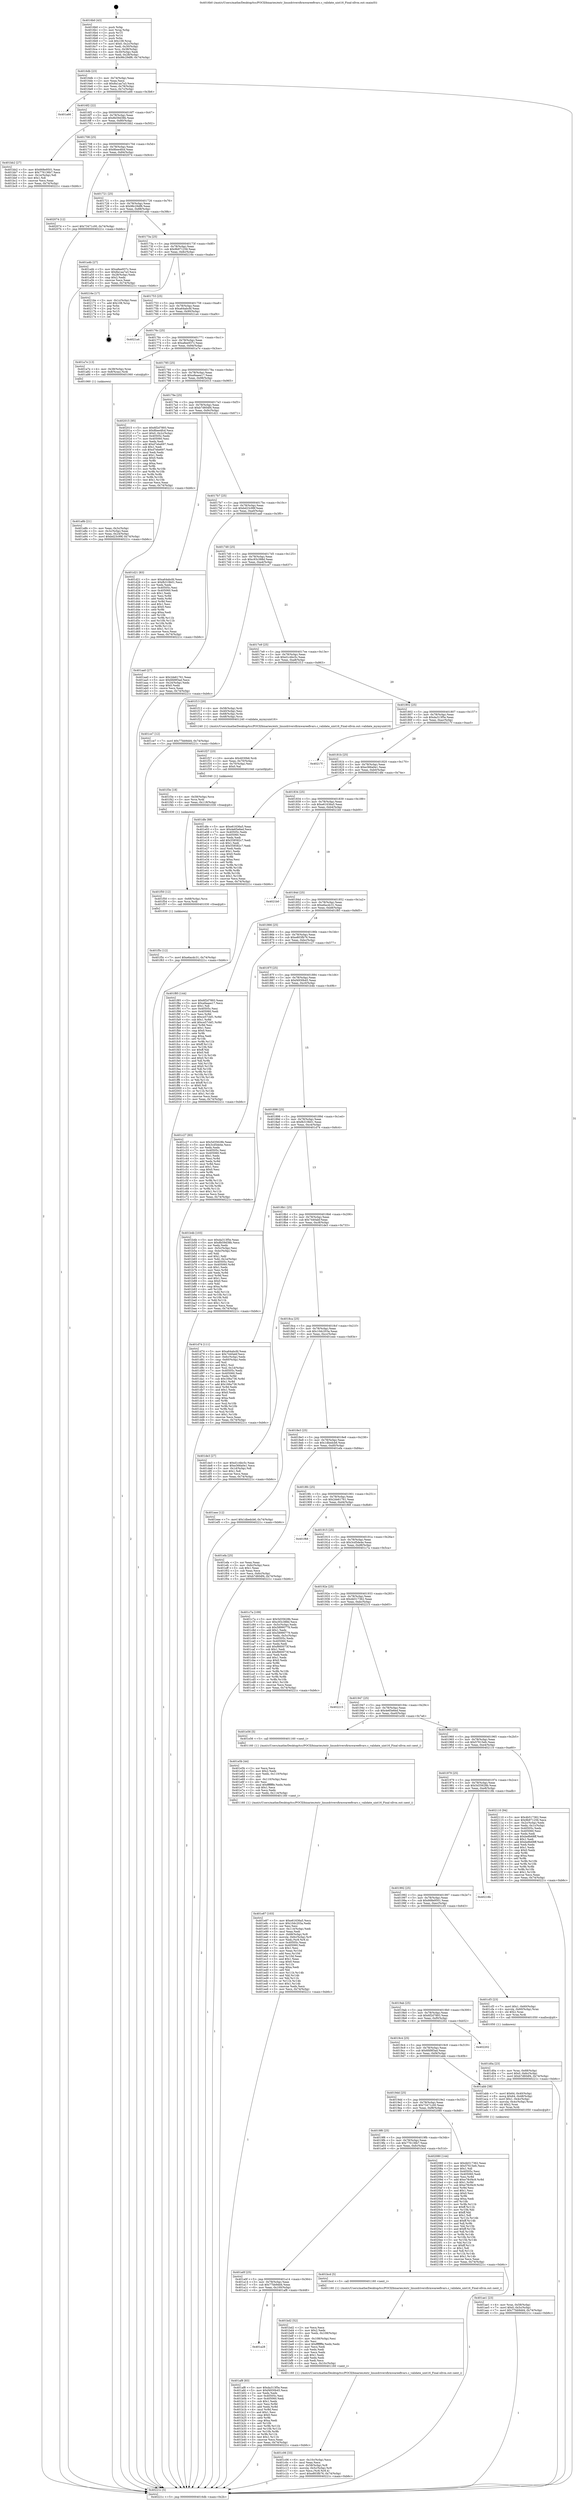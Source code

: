 digraph "0x4016b0" {
  label = "0x4016b0 (/mnt/c/Users/mathe/Desktop/tcc/POCII/binaries/extr_linuxdriversfirmwareefivars.c_validate_uint16_Final-ollvm.out::main(0))"
  labelloc = "t"
  node[shape=record]

  Entry [label="",width=0.3,height=0.3,shape=circle,fillcolor=black,style=filled]
  "0x4016db" [label="{
     0x4016db [23]\l
     | [instrs]\l
     &nbsp;&nbsp;0x4016db \<+3\>: mov -0x74(%rbp),%eax\l
     &nbsp;&nbsp;0x4016de \<+2\>: mov %eax,%ecx\l
     &nbsp;&nbsp;0x4016e0 \<+6\>: sub $0x8a1aa7a3,%ecx\l
     &nbsp;&nbsp;0x4016e6 \<+3\>: mov %eax,-0x78(%rbp)\l
     &nbsp;&nbsp;0x4016e9 \<+3\>: mov %ecx,-0x7c(%rbp)\l
     &nbsp;&nbsp;0x4016ec \<+6\>: je 0000000000401a66 \<main+0x3b6\>\l
  }"]
  "0x401a66" [label="{
     0x401a66\l
  }", style=dashed]
  "0x4016f2" [label="{
     0x4016f2 [22]\l
     | [instrs]\l
     &nbsp;&nbsp;0x4016f2 \<+5\>: jmp 00000000004016f7 \<main+0x47\>\l
     &nbsp;&nbsp;0x4016f7 \<+3\>: mov -0x78(%rbp),%eax\l
     &nbsp;&nbsp;0x4016fa \<+5\>: sub $0x8b59d38b,%eax\l
     &nbsp;&nbsp;0x4016ff \<+3\>: mov %eax,-0x80(%rbp)\l
     &nbsp;&nbsp;0x401702 \<+6\>: je 0000000000401bb2 \<main+0x502\>\l
  }"]
  Exit [label="",width=0.3,height=0.3,shape=circle,fillcolor=black,style=filled,peripheries=2]
  "0x401bb2" [label="{
     0x401bb2 [27]\l
     | [instrs]\l
     &nbsp;&nbsp;0x401bb2 \<+5\>: mov $0x668e9501,%eax\l
     &nbsp;&nbsp;0x401bb7 \<+5\>: mov $0x776136b7,%ecx\l
     &nbsp;&nbsp;0x401bbc \<+3\>: mov -0x1e(%rbp),%dl\l
     &nbsp;&nbsp;0x401bbf \<+3\>: test $0x1,%dl\l
     &nbsp;&nbsp;0x401bc2 \<+3\>: cmovne %ecx,%eax\l
     &nbsp;&nbsp;0x401bc5 \<+3\>: mov %eax,-0x74(%rbp)\l
     &nbsp;&nbsp;0x401bc8 \<+5\>: jmp 000000000040221c \<main+0xb6c\>\l
  }"]
  "0x401708" [label="{
     0x401708 [25]\l
     | [instrs]\l
     &nbsp;&nbsp;0x401708 \<+5\>: jmp 000000000040170d \<main+0x5d\>\l
     &nbsp;&nbsp;0x40170d \<+3\>: mov -0x78(%rbp),%eax\l
     &nbsp;&nbsp;0x401710 \<+5\>: sub $0x8bee4fcd,%eax\l
     &nbsp;&nbsp;0x401715 \<+6\>: mov %eax,-0x84(%rbp)\l
     &nbsp;&nbsp;0x40171b \<+6\>: je 0000000000402074 \<main+0x9c4\>\l
  }"]
  "0x401f5c" [label="{
     0x401f5c [12]\l
     | [instrs]\l
     &nbsp;&nbsp;0x401f5c \<+7\>: movl $0xe6acdc31,-0x74(%rbp)\l
     &nbsp;&nbsp;0x401f63 \<+5\>: jmp 000000000040221c \<main+0xb6c\>\l
  }"]
  "0x402074" [label="{
     0x402074 [12]\l
     | [instrs]\l
     &nbsp;&nbsp;0x402074 \<+7\>: movl $0x73471c00,-0x74(%rbp)\l
     &nbsp;&nbsp;0x40207b \<+5\>: jmp 000000000040221c \<main+0xb6c\>\l
  }"]
  "0x401721" [label="{
     0x401721 [25]\l
     | [instrs]\l
     &nbsp;&nbsp;0x401721 \<+5\>: jmp 0000000000401726 \<main+0x76\>\l
     &nbsp;&nbsp;0x401726 \<+3\>: mov -0x78(%rbp),%eax\l
     &nbsp;&nbsp;0x401729 \<+5\>: sub $0x98c29df6,%eax\l
     &nbsp;&nbsp;0x40172e \<+6\>: mov %eax,-0x88(%rbp)\l
     &nbsp;&nbsp;0x401734 \<+6\>: je 0000000000401a4b \<main+0x39b\>\l
  }"]
  "0x401f50" [label="{
     0x401f50 [12]\l
     | [instrs]\l
     &nbsp;&nbsp;0x401f50 \<+4\>: mov -0x68(%rbp),%rcx\l
     &nbsp;&nbsp;0x401f54 \<+3\>: mov %rcx,%rdi\l
     &nbsp;&nbsp;0x401f57 \<+5\>: call 0000000000401030 \<free@plt\>\l
     | [calls]\l
     &nbsp;&nbsp;0x401030 \{1\} (unknown)\l
  }"]
  "0x401a4b" [label="{
     0x401a4b [27]\l
     | [instrs]\l
     &nbsp;&nbsp;0x401a4b \<+5\>: mov $0xa8ee937c,%eax\l
     &nbsp;&nbsp;0x401a50 \<+5\>: mov $0x8a1aa7a3,%ecx\l
     &nbsp;&nbsp;0x401a55 \<+3\>: mov -0x28(%rbp),%edx\l
     &nbsp;&nbsp;0x401a58 \<+3\>: cmp $0x2,%edx\l
     &nbsp;&nbsp;0x401a5b \<+3\>: cmovne %ecx,%eax\l
     &nbsp;&nbsp;0x401a5e \<+3\>: mov %eax,-0x74(%rbp)\l
     &nbsp;&nbsp;0x401a61 \<+5\>: jmp 000000000040221c \<main+0xb6c\>\l
  }"]
  "0x40173a" [label="{
     0x40173a [25]\l
     | [instrs]\l
     &nbsp;&nbsp;0x40173a \<+5\>: jmp 000000000040173f \<main+0x8f\>\l
     &nbsp;&nbsp;0x40173f \<+3\>: mov -0x78(%rbp),%eax\l
     &nbsp;&nbsp;0x401742 \<+5\>: sub $0x9b971256,%eax\l
     &nbsp;&nbsp;0x401747 \<+6\>: mov %eax,-0x8c(%rbp)\l
     &nbsp;&nbsp;0x40174d \<+6\>: je 000000000040216e \<main+0xabe\>\l
  }"]
  "0x40221c" [label="{
     0x40221c [5]\l
     | [instrs]\l
     &nbsp;&nbsp;0x40221c \<+5\>: jmp 00000000004016db \<main+0x2b\>\l
  }"]
  "0x4016b0" [label="{
     0x4016b0 [43]\l
     | [instrs]\l
     &nbsp;&nbsp;0x4016b0 \<+1\>: push %rbp\l
     &nbsp;&nbsp;0x4016b1 \<+3\>: mov %rsp,%rbp\l
     &nbsp;&nbsp;0x4016b4 \<+2\>: push %r15\l
     &nbsp;&nbsp;0x4016b6 \<+2\>: push %r14\l
     &nbsp;&nbsp;0x4016b8 \<+1\>: push %rbx\l
     &nbsp;&nbsp;0x4016b9 \<+7\>: sub $0x108,%rsp\l
     &nbsp;&nbsp;0x4016c0 \<+7\>: movl $0x0,-0x2c(%rbp)\l
     &nbsp;&nbsp;0x4016c7 \<+3\>: mov %edi,-0x30(%rbp)\l
     &nbsp;&nbsp;0x4016ca \<+4\>: mov %rsi,-0x38(%rbp)\l
     &nbsp;&nbsp;0x4016ce \<+3\>: mov -0x30(%rbp),%edi\l
     &nbsp;&nbsp;0x4016d1 \<+3\>: mov %edi,-0x28(%rbp)\l
     &nbsp;&nbsp;0x4016d4 \<+7\>: movl $0x98c29df6,-0x74(%rbp)\l
  }"]
  "0x401f3e" [label="{
     0x401f3e [18]\l
     | [instrs]\l
     &nbsp;&nbsp;0x401f3e \<+4\>: mov -0x58(%rbp),%rcx\l
     &nbsp;&nbsp;0x401f42 \<+3\>: mov %rcx,%rdi\l
     &nbsp;&nbsp;0x401f45 \<+6\>: mov %eax,-0x118(%rbp)\l
     &nbsp;&nbsp;0x401f4b \<+5\>: call 0000000000401030 \<free@plt\>\l
     | [calls]\l
     &nbsp;&nbsp;0x401030 \{1\} (unknown)\l
  }"]
  "0x40216e" [label="{
     0x40216e [17]\l
     | [instrs]\l
     &nbsp;&nbsp;0x40216e \<+3\>: mov -0x1c(%rbp),%eax\l
     &nbsp;&nbsp;0x402171 \<+7\>: add $0x108,%rsp\l
     &nbsp;&nbsp;0x402178 \<+1\>: pop %rbx\l
     &nbsp;&nbsp;0x402179 \<+2\>: pop %r14\l
     &nbsp;&nbsp;0x40217b \<+2\>: pop %r15\l
     &nbsp;&nbsp;0x40217d \<+1\>: pop %rbp\l
     &nbsp;&nbsp;0x40217e \<+1\>: ret\l
  }"]
  "0x401753" [label="{
     0x401753 [25]\l
     | [instrs]\l
     &nbsp;&nbsp;0x401753 \<+5\>: jmp 0000000000401758 \<main+0xa8\>\l
     &nbsp;&nbsp;0x401758 \<+3\>: mov -0x78(%rbp),%eax\l
     &nbsp;&nbsp;0x40175b \<+5\>: sub $0xa64abcfd,%eax\l
     &nbsp;&nbsp;0x401760 \<+6\>: mov %eax,-0x90(%rbp)\l
     &nbsp;&nbsp;0x401766 \<+6\>: je 00000000004021a4 \<main+0xaf4\>\l
  }"]
  "0x401f27" [label="{
     0x401f27 [23]\l
     | [instrs]\l
     &nbsp;&nbsp;0x401f27 \<+10\>: movabs $0x4030b6,%rdi\l
     &nbsp;&nbsp;0x401f31 \<+3\>: mov %eax,-0x70(%rbp)\l
     &nbsp;&nbsp;0x401f34 \<+3\>: mov -0x70(%rbp),%esi\l
     &nbsp;&nbsp;0x401f37 \<+2\>: mov $0x0,%al\l
     &nbsp;&nbsp;0x401f39 \<+5\>: call 0000000000401040 \<printf@plt\>\l
     | [calls]\l
     &nbsp;&nbsp;0x401040 \{1\} (unknown)\l
  }"]
  "0x4021a4" [label="{
     0x4021a4\l
  }", style=dashed]
  "0x40176c" [label="{
     0x40176c [25]\l
     | [instrs]\l
     &nbsp;&nbsp;0x40176c \<+5\>: jmp 0000000000401771 \<main+0xc1\>\l
     &nbsp;&nbsp;0x401771 \<+3\>: mov -0x78(%rbp),%eax\l
     &nbsp;&nbsp;0x401774 \<+5\>: sub $0xa8ee937c,%eax\l
     &nbsp;&nbsp;0x401779 \<+6\>: mov %eax,-0x94(%rbp)\l
     &nbsp;&nbsp;0x40177f \<+6\>: je 0000000000401a7e \<main+0x3ce\>\l
  }"]
  "0x401e87" [label="{
     0x401e87 [103]\l
     | [instrs]\l
     &nbsp;&nbsp;0x401e87 \<+5\>: mov $0xe61636a5,%ecx\l
     &nbsp;&nbsp;0x401e8c \<+5\>: mov $0x10dc203a,%edx\l
     &nbsp;&nbsp;0x401e91 \<+2\>: xor %esi,%esi\l
     &nbsp;&nbsp;0x401e93 \<+6\>: mov -0x114(%rbp),%edi\l
     &nbsp;&nbsp;0x401e99 \<+3\>: imul %eax,%edi\l
     &nbsp;&nbsp;0x401e9c \<+4\>: mov -0x68(%rbp),%r8\l
     &nbsp;&nbsp;0x401ea0 \<+4\>: movslq -0x6c(%rbp),%r9\l
     &nbsp;&nbsp;0x401ea4 \<+4\>: mov %edi,(%r8,%r9,4)\l
     &nbsp;&nbsp;0x401ea8 \<+7\>: mov 0x40505c,%eax\l
     &nbsp;&nbsp;0x401eaf \<+7\>: mov 0x405060,%edi\l
     &nbsp;&nbsp;0x401eb6 \<+3\>: sub $0x1,%esi\l
     &nbsp;&nbsp;0x401eb9 \<+3\>: mov %eax,%r10d\l
     &nbsp;&nbsp;0x401ebc \<+3\>: add %esi,%r10d\l
     &nbsp;&nbsp;0x401ebf \<+4\>: imul %r10d,%eax\l
     &nbsp;&nbsp;0x401ec3 \<+3\>: and $0x1,%eax\l
     &nbsp;&nbsp;0x401ec6 \<+3\>: cmp $0x0,%eax\l
     &nbsp;&nbsp;0x401ec9 \<+4\>: sete %r11b\l
     &nbsp;&nbsp;0x401ecd \<+3\>: cmp $0xa,%edi\l
     &nbsp;&nbsp;0x401ed0 \<+3\>: setl %bl\l
     &nbsp;&nbsp;0x401ed3 \<+3\>: mov %r11b,%r14b\l
     &nbsp;&nbsp;0x401ed6 \<+3\>: and %bl,%r14b\l
     &nbsp;&nbsp;0x401ed9 \<+3\>: xor %bl,%r11b\l
     &nbsp;&nbsp;0x401edc \<+3\>: or %r11b,%r14b\l
     &nbsp;&nbsp;0x401edf \<+4\>: test $0x1,%r14b\l
     &nbsp;&nbsp;0x401ee3 \<+3\>: cmovne %edx,%ecx\l
     &nbsp;&nbsp;0x401ee6 \<+3\>: mov %ecx,-0x74(%rbp)\l
     &nbsp;&nbsp;0x401ee9 \<+5\>: jmp 000000000040221c \<main+0xb6c\>\l
  }"]
  "0x401a7e" [label="{
     0x401a7e [13]\l
     | [instrs]\l
     &nbsp;&nbsp;0x401a7e \<+4\>: mov -0x38(%rbp),%rax\l
     &nbsp;&nbsp;0x401a82 \<+4\>: mov 0x8(%rax),%rdi\l
     &nbsp;&nbsp;0x401a86 \<+5\>: call 0000000000401060 \<atoi@plt\>\l
     | [calls]\l
     &nbsp;&nbsp;0x401060 \{1\} (unknown)\l
  }"]
  "0x401785" [label="{
     0x401785 [25]\l
     | [instrs]\l
     &nbsp;&nbsp;0x401785 \<+5\>: jmp 000000000040178a \<main+0xda\>\l
     &nbsp;&nbsp;0x40178a \<+3\>: mov -0x78(%rbp),%eax\l
     &nbsp;&nbsp;0x40178d \<+5\>: sub $0xa9aaee17,%eax\l
     &nbsp;&nbsp;0x401792 \<+6\>: mov %eax,-0x98(%rbp)\l
     &nbsp;&nbsp;0x401798 \<+6\>: je 0000000000402015 \<main+0x965\>\l
  }"]
  "0x401a8b" [label="{
     0x401a8b [21]\l
     | [instrs]\l
     &nbsp;&nbsp;0x401a8b \<+3\>: mov %eax,-0x3c(%rbp)\l
     &nbsp;&nbsp;0x401a8e \<+3\>: mov -0x3c(%rbp),%eax\l
     &nbsp;&nbsp;0x401a91 \<+3\>: mov %eax,-0x24(%rbp)\l
     &nbsp;&nbsp;0x401a94 \<+7\>: movl $0xbd23c99f,-0x74(%rbp)\l
     &nbsp;&nbsp;0x401a9b \<+5\>: jmp 000000000040221c \<main+0xb6c\>\l
  }"]
  "0x401e5b" [label="{
     0x401e5b [44]\l
     | [instrs]\l
     &nbsp;&nbsp;0x401e5b \<+2\>: xor %ecx,%ecx\l
     &nbsp;&nbsp;0x401e5d \<+5\>: mov $0x2,%edx\l
     &nbsp;&nbsp;0x401e62 \<+6\>: mov %edx,-0x110(%rbp)\l
     &nbsp;&nbsp;0x401e68 \<+1\>: cltd\l
     &nbsp;&nbsp;0x401e69 \<+6\>: mov -0x110(%rbp),%esi\l
     &nbsp;&nbsp;0x401e6f \<+2\>: idiv %esi\l
     &nbsp;&nbsp;0x401e71 \<+6\>: imul $0xfffffffe,%edx,%edx\l
     &nbsp;&nbsp;0x401e77 \<+3\>: sub $0x1,%ecx\l
     &nbsp;&nbsp;0x401e7a \<+2\>: sub %ecx,%edx\l
     &nbsp;&nbsp;0x401e7c \<+6\>: mov %edx,-0x114(%rbp)\l
     &nbsp;&nbsp;0x401e82 \<+5\>: call 0000000000401160 \<next_i\>\l
     | [calls]\l
     &nbsp;&nbsp;0x401160 \{1\} (/mnt/c/Users/mathe/Desktop/tcc/POCII/binaries/extr_linuxdriversfirmwareefivars.c_validate_uint16_Final-ollvm.out::next_i)\l
  }"]
  "0x402015" [label="{
     0x402015 [95]\l
     | [instrs]\l
     &nbsp;&nbsp;0x402015 \<+5\>: mov $0x6f2d7893,%eax\l
     &nbsp;&nbsp;0x40201a \<+5\>: mov $0x8bee4fcd,%ecx\l
     &nbsp;&nbsp;0x40201f \<+7\>: movl $0x0,-0x2c(%rbp)\l
     &nbsp;&nbsp;0x402026 \<+7\>: mov 0x40505c,%edx\l
     &nbsp;&nbsp;0x40202d \<+7\>: mov 0x405060,%esi\l
     &nbsp;&nbsp;0x402034 \<+2\>: mov %edx,%edi\l
     &nbsp;&nbsp;0x402036 \<+6\>: add $0xd7ebe697,%edi\l
     &nbsp;&nbsp;0x40203c \<+3\>: sub $0x1,%edi\l
     &nbsp;&nbsp;0x40203f \<+6\>: sub $0xd7ebe697,%edi\l
     &nbsp;&nbsp;0x402045 \<+3\>: imul %edi,%edx\l
     &nbsp;&nbsp;0x402048 \<+3\>: and $0x1,%edx\l
     &nbsp;&nbsp;0x40204b \<+3\>: cmp $0x0,%edx\l
     &nbsp;&nbsp;0x40204e \<+4\>: sete %r8b\l
     &nbsp;&nbsp;0x402052 \<+3\>: cmp $0xa,%esi\l
     &nbsp;&nbsp;0x402055 \<+4\>: setl %r9b\l
     &nbsp;&nbsp;0x402059 \<+3\>: mov %r8b,%r10b\l
     &nbsp;&nbsp;0x40205c \<+3\>: and %r9b,%r10b\l
     &nbsp;&nbsp;0x40205f \<+3\>: xor %r9b,%r8b\l
     &nbsp;&nbsp;0x402062 \<+3\>: or %r8b,%r10b\l
     &nbsp;&nbsp;0x402065 \<+4\>: test $0x1,%r10b\l
     &nbsp;&nbsp;0x402069 \<+3\>: cmovne %ecx,%eax\l
     &nbsp;&nbsp;0x40206c \<+3\>: mov %eax,-0x74(%rbp)\l
     &nbsp;&nbsp;0x40206f \<+5\>: jmp 000000000040221c \<main+0xb6c\>\l
  }"]
  "0x40179e" [label="{
     0x40179e [25]\l
     | [instrs]\l
     &nbsp;&nbsp;0x40179e \<+5\>: jmp 00000000004017a3 \<main+0xf3\>\l
     &nbsp;&nbsp;0x4017a3 \<+3\>: mov -0x78(%rbp),%eax\l
     &nbsp;&nbsp;0x4017a6 \<+5\>: sub $0xb7d60df4,%eax\l
     &nbsp;&nbsp;0x4017ab \<+6\>: mov %eax,-0x9c(%rbp)\l
     &nbsp;&nbsp;0x4017b1 \<+6\>: je 0000000000401d21 \<main+0x671\>\l
  }"]
  "0x401d0a" [label="{
     0x401d0a [23]\l
     | [instrs]\l
     &nbsp;&nbsp;0x401d0a \<+4\>: mov %rax,-0x68(%rbp)\l
     &nbsp;&nbsp;0x401d0e \<+7\>: movl $0x0,-0x6c(%rbp)\l
     &nbsp;&nbsp;0x401d15 \<+7\>: movl $0xb7d60df4,-0x74(%rbp)\l
     &nbsp;&nbsp;0x401d1c \<+5\>: jmp 000000000040221c \<main+0xb6c\>\l
  }"]
  "0x401d21" [label="{
     0x401d21 [83]\l
     | [instrs]\l
     &nbsp;&nbsp;0x401d21 \<+5\>: mov $0xa64abcfd,%eax\l
     &nbsp;&nbsp;0x401d26 \<+5\>: mov $0xfb319b01,%ecx\l
     &nbsp;&nbsp;0x401d2b \<+2\>: xor %edx,%edx\l
     &nbsp;&nbsp;0x401d2d \<+7\>: mov 0x40505c,%esi\l
     &nbsp;&nbsp;0x401d34 \<+7\>: mov 0x405060,%edi\l
     &nbsp;&nbsp;0x401d3b \<+3\>: sub $0x1,%edx\l
     &nbsp;&nbsp;0x401d3e \<+3\>: mov %esi,%r8d\l
     &nbsp;&nbsp;0x401d41 \<+3\>: add %edx,%r8d\l
     &nbsp;&nbsp;0x401d44 \<+4\>: imul %r8d,%esi\l
     &nbsp;&nbsp;0x401d48 \<+3\>: and $0x1,%esi\l
     &nbsp;&nbsp;0x401d4b \<+3\>: cmp $0x0,%esi\l
     &nbsp;&nbsp;0x401d4e \<+4\>: sete %r9b\l
     &nbsp;&nbsp;0x401d52 \<+3\>: cmp $0xa,%edi\l
     &nbsp;&nbsp;0x401d55 \<+4\>: setl %r10b\l
     &nbsp;&nbsp;0x401d59 \<+3\>: mov %r9b,%r11b\l
     &nbsp;&nbsp;0x401d5c \<+3\>: and %r10b,%r11b\l
     &nbsp;&nbsp;0x401d5f \<+3\>: xor %r10b,%r9b\l
     &nbsp;&nbsp;0x401d62 \<+3\>: or %r9b,%r11b\l
     &nbsp;&nbsp;0x401d65 \<+4\>: test $0x1,%r11b\l
     &nbsp;&nbsp;0x401d69 \<+3\>: cmovne %ecx,%eax\l
     &nbsp;&nbsp;0x401d6c \<+3\>: mov %eax,-0x74(%rbp)\l
     &nbsp;&nbsp;0x401d6f \<+5\>: jmp 000000000040221c \<main+0xb6c\>\l
  }"]
  "0x4017b7" [label="{
     0x4017b7 [25]\l
     | [instrs]\l
     &nbsp;&nbsp;0x4017b7 \<+5\>: jmp 00000000004017bc \<main+0x10c\>\l
     &nbsp;&nbsp;0x4017bc \<+3\>: mov -0x78(%rbp),%eax\l
     &nbsp;&nbsp;0x4017bf \<+5\>: sub $0xbd23c99f,%eax\l
     &nbsp;&nbsp;0x4017c4 \<+6\>: mov %eax,-0xa0(%rbp)\l
     &nbsp;&nbsp;0x4017ca \<+6\>: je 0000000000401aa0 \<main+0x3f0\>\l
  }"]
  "0x401c06" [label="{
     0x401c06 [33]\l
     | [instrs]\l
     &nbsp;&nbsp;0x401c06 \<+6\>: mov -0x10c(%rbp),%ecx\l
     &nbsp;&nbsp;0x401c0c \<+3\>: imul %eax,%ecx\l
     &nbsp;&nbsp;0x401c0f \<+4\>: mov -0x58(%rbp),%r8\l
     &nbsp;&nbsp;0x401c13 \<+4\>: movslq -0x5c(%rbp),%r9\l
     &nbsp;&nbsp;0x401c17 \<+4\>: mov %ecx,(%r8,%r9,4)\l
     &nbsp;&nbsp;0x401c1b \<+7\>: movl $0xe803fb76,-0x74(%rbp)\l
     &nbsp;&nbsp;0x401c22 \<+5\>: jmp 000000000040221c \<main+0xb6c\>\l
  }"]
  "0x401aa0" [label="{
     0x401aa0 [27]\l
     | [instrs]\l
     &nbsp;&nbsp;0x401aa0 \<+5\>: mov $0x2de61761,%eax\l
     &nbsp;&nbsp;0x401aa5 \<+5\>: mov $0x6fd9f3ad,%ecx\l
     &nbsp;&nbsp;0x401aaa \<+3\>: mov -0x24(%rbp),%edx\l
     &nbsp;&nbsp;0x401aad \<+3\>: cmp $0x0,%edx\l
     &nbsp;&nbsp;0x401ab0 \<+3\>: cmove %ecx,%eax\l
     &nbsp;&nbsp;0x401ab3 \<+3\>: mov %eax,-0x74(%rbp)\l
     &nbsp;&nbsp;0x401ab6 \<+5\>: jmp 000000000040221c \<main+0xb6c\>\l
  }"]
  "0x4017d0" [label="{
     0x4017d0 [25]\l
     | [instrs]\l
     &nbsp;&nbsp;0x4017d0 \<+5\>: jmp 00000000004017d5 \<main+0x125\>\l
     &nbsp;&nbsp;0x4017d5 \<+3\>: mov -0x78(%rbp),%eax\l
     &nbsp;&nbsp;0x4017d8 \<+5\>: sub $0xc93c388d,%eax\l
     &nbsp;&nbsp;0x4017dd \<+6\>: mov %eax,-0xa4(%rbp)\l
     &nbsp;&nbsp;0x4017e3 \<+6\>: je 0000000000401ce7 \<main+0x637\>\l
  }"]
  "0x401bd2" [label="{
     0x401bd2 [52]\l
     | [instrs]\l
     &nbsp;&nbsp;0x401bd2 \<+2\>: xor %ecx,%ecx\l
     &nbsp;&nbsp;0x401bd4 \<+5\>: mov $0x2,%edx\l
     &nbsp;&nbsp;0x401bd9 \<+6\>: mov %edx,-0x108(%rbp)\l
     &nbsp;&nbsp;0x401bdf \<+1\>: cltd\l
     &nbsp;&nbsp;0x401be0 \<+6\>: mov -0x108(%rbp),%esi\l
     &nbsp;&nbsp;0x401be6 \<+2\>: idiv %esi\l
     &nbsp;&nbsp;0x401be8 \<+6\>: imul $0xfffffffe,%edx,%edx\l
     &nbsp;&nbsp;0x401bee \<+2\>: mov %ecx,%edi\l
     &nbsp;&nbsp;0x401bf0 \<+2\>: sub %edx,%edi\l
     &nbsp;&nbsp;0x401bf2 \<+2\>: mov %ecx,%edx\l
     &nbsp;&nbsp;0x401bf4 \<+3\>: sub $0x1,%edx\l
     &nbsp;&nbsp;0x401bf7 \<+2\>: add %edx,%edi\l
     &nbsp;&nbsp;0x401bf9 \<+2\>: sub %edi,%ecx\l
     &nbsp;&nbsp;0x401bfb \<+6\>: mov %ecx,-0x10c(%rbp)\l
     &nbsp;&nbsp;0x401c01 \<+5\>: call 0000000000401160 \<next_i\>\l
     | [calls]\l
     &nbsp;&nbsp;0x401160 \{1\} (/mnt/c/Users/mathe/Desktop/tcc/POCII/binaries/extr_linuxdriversfirmwareefivars.c_validate_uint16_Final-ollvm.out::next_i)\l
  }"]
  "0x401ce7" [label="{
     0x401ce7 [12]\l
     | [instrs]\l
     &nbsp;&nbsp;0x401ce7 \<+7\>: movl $0x77bb9dd4,-0x74(%rbp)\l
     &nbsp;&nbsp;0x401cee \<+5\>: jmp 000000000040221c \<main+0xb6c\>\l
  }"]
  "0x4017e9" [label="{
     0x4017e9 [25]\l
     | [instrs]\l
     &nbsp;&nbsp;0x4017e9 \<+5\>: jmp 00000000004017ee \<main+0x13e\>\l
     &nbsp;&nbsp;0x4017ee \<+3\>: mov -0x78(%rbp),%eax\l
     &nbsp;&nbsp;0x4017f1 \<+5\>: sub $0xd1c4bc5c,%eax\l
     &nbsp;&nbsp;0x4017f6 \<+6\>: mov %eax,-0xa8(%rbp)\l
     &nbsp;&nbsp;0x4017fc \<+6\>: je 0000000000401f13 \<main+0x863\>\l
  }"]
  "0x401a28" [label="{
     0x401a28\l
  }", style=dashed]
  "0x401f13" [label="{
     0x401f13 [20]\l
     | [instrs]\l
     &nbsp;&nbsp;0x401f13 \<+4\>: mov -0x58(%rbp),%rdi\l
     &nbsp;&nbsp;0x401f17 \<+3\>: mov -0x40(%rbp),%esi\l
     &nbsp;&nbsp;0x401f1a \<+4\>: mov -0x68(%rbp),%rdx\l
     &nbsp;&nbsp;0x401f1e \<+4\>: mov -0x48(%rbp),%rcx\l
     &nbsp;&nbsp;0x401f22 \<+5\>: call 0000000000401240 \<validate_mymyuint16\>\l
     | [calls]\l
     &nbsp;&nbsp;0x401240 \{1\} (/mnt/c/Users/mathe/Desktop/tcc/POCII/binaries/extr_linuxdriversfirmwareefivars.c_validate_uint16_Final-ollvm.out::validate_mymyuint16)\l
  }"]
  "0x401802" [label="{
     0x401802 [25]\l
     | [instrs]\l
     &nbsp;&nbsp;0x401802 \<+5\>: jmp 0000000000401807 \<main+0x157\>\l
     &nbsp;&nbsp;0x401807 \<+3\>: mov -0x78(%rbp),%eax\l
     &nbsp;&nbsp;0x40180a \<+5\>: sub $0xda313f5e,%eax\l
     &nbsp;&nbsp;0x40180f \<+6\>: mov %eax,-0xac(%rbp)\l
     &nbsp;&nbsp;0x401815 \<+6\>: je 000000000040217f \<main+0xacf\>\l
  }"]
  "0x401af8" [label="{
     0x401af8 [83]\l
     | [instrs]\l
     &nbsp;&nbsp;0x401af8 \<+5\>: mov $0xda313f5e,%eax\l
     &nbsp;&nbsp;0x401afd \<+5\>: mov $0xf4930b45,%ecx\l
     &nbsp;&nbsp;0x401b02 \<+2\>: xor %edx,%edx\l
     &nbsp;&nbsp;0x401b04 \<+7\>: mov 0x40505c,%esi\l
     &nbsp;&nbsp;0x401b0b \<+7\>: mov 0x405060,%edi\l
     &nbsp;&nbsp;0x401b12 \<+3\>: sub $0x1,%edx\l
     &nbsp;&nbsp;0x401b15 \<+3\>: mov %esi,%r8d\l
     &nbsp;&nbsp;0x401b18 \<+3\>: add %edx,%r8d\l
     &nbsp;&nbsp;0x401b1b \<+4\>: imul %r8d,%esi\l
     &nbsp;&nbsp;0x401b1f \<+3\>: and $0x1,%esi\l
     &nbsp;&nbsp;0x401b22 \<+3\>: cmp $0x0,%esi\l
     &nbsp;&nbsp;0x401b25 \<+4\>: sete %r9b\l
     &nbsp;&nbsp;0x401b29 \<+3\>: cmp $0xa,%edi\l
     &nbsp;&nbsp;0x401b2c \<+4\>: setl %r10b\l
     &nbsp;&nbsp;0x401b30 \<+3\>: mov %r9b,%r11b\l
     &nbsp;&nbsp;0x401b33 \<+3\>: and %r10b,%r11b\l
     &nbsp;&nbsp;0x401b36 \<+3\>: xor %r10b,%r9b\l
     &nbsp;&nbsp;0x401b39 \<+3\>: or %r9b,%r11b\l
     &nbsp;&nbsp;0x401b3c \<+4\>: test $0x1,%r11b\l
     &nbsp;&nbsp;0x401b40 \<+3\>: cmovne %ecx,%eax\l
     &nbsp;&nbsp;0x401b43 \<+3\>: mov %eax,-0x74(%rbp)\l
     &nbsp;&nbsp;0x401b46 \<+5\>: jmp 000000000040221c \<main+0xb6c\>\l
  }"]
  "0x40217f" [label="{
     0x40217f\l
  }", style=dashed]
  "0x40181b" [label="{
     0x40181b [25]\l
     | [instrs]\l
     &nbsp;&nbsp;0x40181b \<+5\>: jmp 0000000000401820 \<main+0x170\>\l
     &nbsp;&nbsp;0x401820 \<+3\>: mov -0x78(%rbp),%eax\l
     &nbsp;&nbsp;0x401823 \<+5\>: sub $0xe366a0e1,%eax\l
     &nbsp;&nbsp;0x401828 \<+6\>: mov %eax,-0xb0(%rbp)\l
     &nbsp;&nbsp;0x40182e \<+6\>: je 0000000000401dfe \<main+0x74e\>\l
  }"]
  "0x401a0f" [label="{
     0x401a0f [25]\l
     | [instrs]\l
     &nbsp;&nbsp;0x401a0f \<+5\>: jmp 0000000000401a14 \<main+0x364\>\l
     &nbsp;&nbsp;0x401a14 \<+3\>: mov -0x78(%rbp),%eax\l
     &nbsp;&nbsp;0x401a17 \<+5\>: sub $0x77bb9dd4,%eax\l
     &nbsp;&nbsp;0x401a1c \<+6\>: mov %eax,-0x100(%rbp)\l
     &nbsp;&nbsp;0x401a22 \<+6\>: je 0000000000401af8 \<main+0x448\>\l
  }"]
  "0x401dfe" [label="{
     0x401dfe [88]\l
     | [instrs]\l
     &nbsp;&nbsp;0x401dfe \<+5\>: mov $0xe61636a5,%eax\l
     &nbsp;&nbsp;0x401e03 \<+5\>: mov $0x4e65e6ed,%ecx\l
     &nbsp;&nbsp;0x401e08 \<+7\>: mov 0x40505c,%edx\l
     &nbsp;&nbsp;0x401e0f \<+7\>: mov 0x405060,%esi\l
     &nbsp;&nbsp;0x401e16 \<+2\>: mov %edx,%edi\l
     &nbsp;&nbsp;0x401e18 \<+6\>: add $0x558582c7,%edi\l
     &nbsp;&nbsp;0x401e1e \<+3\>: sub $0x1,%edi\l
     &nbsp;&nbsp;0x401e21 \<+6\>: sub $0x558582c7,%edi\l
     &nbsp;&nbsp;0x401e27 \<+3\>: imul %edi,%edx\l
     &nbsp;&nbsp;0x401e2a \<+3\>: and $0x1,%edx\l
     &nbsp;&nbsp;0x401e2d \<+3\>: cmp $0x0,%edx\l
     &nbsp;&nbsp;0x401e30 \<+4\>: sete %r8b\l
     &nbsp;&nbsp;0x401e34 \<+3\>: cmp $0xa,%esi\l
     &nbsp;&nbsp;0x401e37 \<+4\>: setl %r9b\l
     &nbsp;&nbsp;0x401e3b \<+3\>: mov %r8b,%r10b\l
     &nbsp;&nbsp;0x401e3e \<+3\>: and %r9b,%r10b\l
     &nbsp;&nbsp;0x401e41 \<+3\>: xor %r9b,%r8b\l
     &nbsp;&nbsp;0x401e44 \<+3\>: or %r8b,%r10b\l
     &nbsp;&nbsp;0x401e47 \<+4\>: test $0x1,%r10b\l
     &nbsp;&nbsp;0x401e4b \<+3\>: cmovne %ecx,%eax\l
     &nbsp;&nbsp;0x401e4e \<+3\>: mov %eax,-0x74(%rbp)\l
     &nbsp;&nbsp;0x401e51 \<+5\>: jmp 000000000040221c \<main+0xb6c\>\l
  }"]
  "0x401834" [label="{
     0x401834 [25]\l
     | [instrs]\l
     &nbsp;&nbsp;0x401834 \<+5\>: jmp 0000000000401839 \<main+0x189\>\l
     &nbsp;&nbsp;0x401839 \<+3\>: mov -0x78(%rbp),%eax\l
     &nbsp;&nbsp;0x40183c \<+5\>: sub $0xe61636a5,%eax\l
     &nbsp;&nbsp;0x401841 \<+6\>: mov %eax,-0xb4(%rbp)\l
     &nbsp;&nbsp;0x401847 \<+6\>: je 00000000004021b0 \<main+0xb00\>\l
  }"]
  "0x401bcd" [label="{
     0x401bcd [5]\l
     | [instrs]\l
     &nbsp;&nbsp;0x401bcd \<+5\>: call 0000000000401160 \<next_i\>\l
     | [calls]\l
     &nbsp;&nbsp;0x401160 \{1\} (/mnt/c/Users/mathe/Desktop/tcc/POCII/binaries/extr_linuxdriversfirmwareefivars.c_validate_uint16_Final-ollvm.out::next_i)\l
  }"]
  "0x4021b0" [label="{
     0x4021b0\l
  }", style=dashed]
  "0x40184d" [label="{
     0x40184d [25]\l
     | [instrs]\l
     &nbsp;&nbsp;0x40184d \<+5\>: jmp 0000000000401852 \<main+0x1a2\>\l
     &nbsp;&nbsp;0x401852 \<+3\>: mov -0x78(%rbp),%eax\l
     &nbsp;&nbsp;0x401855 \<+5\>: sub $0xe6acdc31,%eax\l
     &nbsp;&nbsp;0x40185a \<+6\>: mov %eax,-0xb8(%rbp)\l
     &nbsp;&nbsp;0x401860 \<+6\>: je 0000000000401f85 \<main+0x8d5\>\l
  }"]
  "0x4019f6" [label="{
     0x4019f6 [25]\l
     | [instrs]\l
     &nbsp;&nbsp;0x4019f6 \<+5\>: jmp 00000000004019fb \<main+0x34b\>\l
     &nbsp;&nbsp;0x4019fb \<+3\>: mov -0x78(%rbp),%eax\l
     &nbsp;&nbsp;0x4019fe \<+5\>: sub $0x776136b7,%eax\l
     &nbsp;&nbsp;0x401a03 \<+6\>: mov %eax,-0xfc(%rbp)\l
     &nbsp;&nbsp;0x401a09 \<+6\>: je 0000000000401bcd \<main+0x51d\>\l
  }"]
  "0x401f85" [label="{
     0x401f85 [144]\l
     | [instrs]\l
     &nbsp;&nbsp;0x401f85 \<+5\>: mov $0x6f2d7893,%eax\l
     &nbsp;&nbsp;0x401f8a \<+5\>: mov $0xa9aaee17,%ecx\l
     &nbsp;&nbsp;0x401f8f \<+2\>: mov $0x1,%dl\l
     &nbsp;&nbsp;0x401f91 \<+7\>: mov 0x40505c,%esi\l
     &nbsp;&nbsp;0x401f98 \<+7\>: mov 0x405060,%edi\l
     &nbsp;&nbsp;0x401f9f \<+3\>: mov %esi,%r8d\l
     &nbsp;&nbsp;0x401fa2 \<+7\>: sub $0xce57cbf1,%r8d\l
     &nbsp;&nbsp;0x401fa9 \<+4\>: sub $0x1,%r8d\l
     &nbsp;&nbsp;0x401fad \<+7\>: add $0xce57cbf1,%r8d\l
     &nbsp;&nbsp;0x401fb4 \<+4\>: imul %r8d,%esi\l
     &nbsp;&nbsp;0x401fb8 \<+3\>: and $0x1,%esi\l
     &nbsp;&nbsp;0x401fbb \<+3\>: cmp $0x0,%esi\l
     &nbsp;&nbsp;0x401fbe \<+4\>: sete %r9b\l
     &nbsp;&nbsp;0x401fc2 \<+3\>: cmp $0xa,%edi\l
     &nbsp;&nbsp;0x401fc5 \<+4\>: setl %r10b\l
     &nbsp;&nbsp;0x401fc9 \<+3\>: mov %r9b,%r11b\l
     &nbsp;&nbsp;0x401fcc \<+4\>: xor $0xff,%r11b\l
     &nbsp;&nbsp;0x401fd0 \<+3\>: mov %r10b,%bl\l
     &nbsp;&nbsp;0x401fd3 \<+3\>: xor $0xff,%bl\l
     &nbsp;&nbsp;0x401fd6 \<+3\>: xor $0x0,%dl\l
     &nbsp;&nbsp;0x401fd9 \<+3\>: mov %r11b,%r14b\l
     &nbsp;&nbsp;0x401fdc \<+4\>: and $0x0,%r14b\l
     &nbsp;&nbsp;0x401fe0 \<+3\>: and %dl,%r9b\l
     &nbsp;&nbsp;0x401fe3 \<+3\>: mov %bl,%r15b\l
     &nbsp;&nbsp;0x401fe6 \<+4\>: and $0x0,%r15b\l
     &nbsp;&nbsp;0x401fea \<+3\>: and %dl,%r10b\l
     &nbsp;&nbsp;0x401fed \<+3\>: or %r9b,%r14b\l
     &nbsp;&nbsp;0x401ff0 \<+3\>: or %r10b,%r15b\l
     &nbsp;&nbsp;0x401ff3 \<+3\>: xor %r15b,%r14b\l
     &nbsp;&nbsp;0x401ff6 \<+3\>: or %bl,%r11b\l
     &nbsp;&nbsp;0x401ff9 \<+4\>: xor $0xff,%r11b\l
     &nbsp;&nbsp;0x401ffd \<+3\>: or $0x0,%dl\l
     &nbsp;&nbsp;0x402000 \<+3\>: and %dl,%r11b\l
     &nbsp;&nbsp;0x402003 \<+3\>: or %r11b,%r14b\l
     &nbsp;&nbsp;0x402006 \<+4\>: test $0x1,%r14b\l
     &nbsp;&nbsp;0x40200a \<+3\>: cmovne %ecx,%eax\l
     &nbsp;&nbsp;0x40200d \<+3\>: mov %eax,-0x74(%rbp)\l
     &nbsp;&nbsp;0x402010 \<+5\>: jmp 000000000040221c \<main+0xb6c\>\l
  }"]
  "0x401866" [label="{
     0x401866 [25]\l
     | [instrs]\l
     &nbsp;&nbsp;0x401866 \<+5\>: jmp 000000000040186b \<main+0x1bb\>\l
     &nbsp;&nbsp;0x40186b \<+3\>: mov -0x78(%rbp),%eax\l
     &nbsp;&nbsp;0x40186e \<+5\>: sub $0xe803fb76,%eax\l
     &nbsp;&nbsp;0x401873 \<+6\>: mov %eax,-0xbc(%rbp)\l
     &nbsp;&nbsp;0x401879 \<+6\>: je 0000000000401c27 \<main+0x577\>\l
  }"]
  "0x402080" [label="{
     0x402080 [144]\l
     | [instrs]\l
     &nbsp;&nbsp;0x402080 \<+5\>: mov $0x4b517362,%eax\l
     &nbsp;&nbsp;0x402085 \<+5\>: mov $0x57615efc,%ecx\l
     &nbsp;&nbsp;0x40208a \<+2\>: mov $0x1,%dl\l
     &nbsp;&nbsp;0x40208c \<+7\>: mov 0x40505c,%esi\l
     &nbsp;&nbsp;0x402093 \<+7\>: mov 0x405060,%edi\l
     &nbsp;&nbsp;0x40209a \<+3\>: mov %esi,%r8d\l
     &nbsp;&nbsp;0x40209d \<+7\>: add $0xe78cf4c9,%r8d\l
     &nbsp;&nbsp;0x4020a4 \<+4\>: sub $0x1,%r8d\l
     &nbsp;&nbsp;0x4020a8 \<+7\>: sub $0xe78cf4c9,%r8d\l
     &nbsp;&nbsp;0x4020af \<+4\>: imul %r8d,%esi\l
     &nbsp;&nbsp;0x4020b3 \<+3\>: and $0x1,%esi\l
     &nbsp;&nbsp;0x4020b6 \<+3\>: cmp $0x0,%esi\l
     &nbsp;&nbsp;0x4020b9 \<+4\>: sete %r9b\l
     &nbsp;&nbsp;0x4020bd \<+3\>: cmp $0xa,%edi\l
     &nbsp;&nbsp;0x4020c0 \<+4\>: setl %r10b\l
     &nbsp;&nbsp;0x4020c4 \<+3\>: mov %r9b,%r11b\l
     &nbsp;&nbsp;0x4020c7 \<+4\>: xor $0xff,%r11b\l
     &nbsp;&nbsp;0x4020cb \<+3\>: mov %r10b,%bl\l
     &nbsp;&nbsp;0x4020ce \<+3\>: xor $0xff,%bl\l
     &nbsp;&nbsp;0x4020d1 \<+3\>: xor $0x1,%dl\l
     &nbsp;&nbsp;0x4020d4 \<+3\>: mov %r11b,%r14b\l
     &nbsp;&nbsp;0x4020d7 \<+4\>: and $0xff,%r14b\l
     &nbsp;&nbsp;0x4020db \<+3\>: and %dl,%r9b\l
     &nbsp;&nbsp;0x4020de \<+3\>: mov %bl,%r15b\l
     &nbsp;&nbsp;0x4020e1 \<+4\>: and $0xff,%r15b\l
     &nbsp;&nbsp;0x4020e5 \<+3\>: and %dl,%r10b\l
     &nbsp;&nbsp;0x4020e8 \<+3\>: or %r9b,%r14b\l
     &nbsp;&nbsp;0x4020eb \<+3\>: or %r10b,%r15b\l
     &nbsp;&nbsp;0x4020ee \<+3\>: xor %r15b,%r14b\l
     &nbsp;&nbsp;0x4020f1 \<+3\>: or %bl,%r11b\l
     &nbsp;&nbsp;0x4020f4 \<+4\>: xor $0xff,%r11b\l
     &nbsp;&nbsp;0x4020f8 \<+3\>: or $0x1,%dl\l
     &nbsp;&nbsp;0x4020fb \<+3\>: and %dl,%r11b\l
     &nbsp;&nbsp;0x4020fe \<+3\>: or %r11b,%r14b\l
     &nbsp;&nbsp;0x402101 \<+4\>: test $0x1,%r14b\l
     &nbsp;&nbsp;0x402105 \<+3\>: cmovne %ecx,%eax\l
     &nbsp;&nbsp;0x402108 \<+3\>: mov %eax,-0x74(%rbp)\l
     &nbsp;&nbsp;0x40210b \<+5\>: jmp 000000000040221c \<main+0xb6c\>\l
  }"]
  "0x401c27" [label="{
     0x401c27 [83]\l
     | [instrs]\l
     &nbsp;&nbsp;0x401c27 \<+5\>: mov $0x5d35628b,%eax\l
     &nbsp;&nbsp;0x401c2c \<+5\>: mov $0x3cd5de4e,%ecx\l
     &nbsp;&nbsp;0x401c31 \<+2\>: xor %edx,%edx\l
     &nbsp;&nbsp;0x401c33 \<+7\>: mov 0x40505c,%esi\l
     &nbsp;&nbsp;0x401c3a \<+7\>: mov 0x405060,%edi\l
     &nbsp;&nbsp;0x401c41 \<+3\>: sub $0x1,%edx\l
     &nbsp;&nbsp;0x401c44 \<+3\>: mov %esi,%r8d\l
     &nbsp;&nbsp;0x401c47 \<+3\>: add %edx,%r8d\l
     &nbsp;&nbsp;0x401c4a \<+4\>: imul %r8d,%esi\l
     &nbsp;&nbsp;0x401c4e \<+3\>: and $0x1,%esi\l
     &nbsp;&nbsp;0x401c51 \<+3\>: cmp $0x0,%esi\l
     &nbsp;&nbsp;0x401c54 \<+4\>: sete %r9b\l
     &nbsp;&nbsp;0x401c58 \<+3\>: cmp $0xa,%edi\l
     &nbsp;&nbsp;0x401c5b \<+4\>: setl %r10b\l
     &nbsp;&nbsp;0x401c5f \<+3\>: mov %r9b,%r11b\l
     &nbsp;&nbsp;0x401c62 \<+3\>: and %r10b,%r11b\l
     &nbsp;&nbsp;0x401c65 \<+3\>: xor %r10b,%r9b\l
     &nbsp;&nbsp;0x401c68 \<+3\>: or %r9b,%r11b\l
     &nbsp;&nbsp;0x401c6b \<+4\>: test $0x1,%r11b\l
     &nbsp;&nbsp;0x401c6f \<+3\>: cmovne %ecx,%eax\l
     &nbsp;&nbsp;0x401c72 \<+3\>: mov %eax,-0x74(%rbp)\l
     &nbsp;&nbsp;0x401c75 \<+5\>: jmp 000000000040221c \<main+0xb6c\>\l
  }"]
  "0x40187f" [label="{
     0x40187f [25]\l
     | [instrs]\l
     &nbsp;&nbsp;0x40187f \<+5\>: jmp 0000000000401884 \<main+0x1d4\>\l
     &nbsp;&nbsp;0x401884 \<+3\>: mov -0x78(%rbp),%eax\l
     &nbsp;&nbsp;0x401887 \<+5\>: sub $0xf4930b45,%eax\l
     &nbsp;&nbsp;0x40188c \<+6\>: mov %eax,-0xc0(%rbp)\l
     &nbsp;&nbsp;0x401892 \<+6\>: je 0000000000401b4b \<main+0x49b\>\l
  }"]
  "0x401ae1" [label="{
     0x401ae1 [23]\l
     | [instrs]\l
     &nbsp;&nbsp;0x401ae1 \<+4\>: mov %rax,-0x58(%rbp)\l
     &nbsp;&nbsp;0x401ae5 \<+7\>: movl $0x0,-0x5c(%rbp)\l
     &nbsp;&nbsp;0x401aec \<+7\>: movl $0x77bb9dd4,-0x74(%rbp)\l
     &nbsp;&nbsp;0x401af3 \<+5\>: jmp 000000000040221c \<main+0xb6c\>\l
  }"]
  "0x401b4b" [label="{
     0x401b4b [103]\l
     | [instrs]\l
     &nbsp;&nbsp;0x401b4b \<+5\>: mov $0xda313f5e,%eax\l
     &nbsp;&nbsp;0x401b50 \<+5\>: mov $0x8b59d38b,%ecx\l
     &nbsp;&nbsp;0x401b55 \<+2\>: xor %edx,%edx\l
     &nbsp;&nbsp;0x401b57 \<+3\>: mov -0x5c(%rbp),%esi\l
     &nbsp;&nbsp;0x401b5a \<+3\>: cmp -0x4c(%rbp),%esi\l
     &nbsp;&nbsp;0x401b5d \<+4\>: setl %dil\l
     &nbsp;&nbsp;0x401b61 \<+4\>: and $0x1,%dil\l
     &nbsp;&nbsp;0x401b65 \<+4\>: mov %dil,-0x1e(%rbp)\l
     &nbsp;&nbsp;0x401b69 \<+7\>: mov 0x40505c,%esi\l
     &nbsp;&nbsp;0x401b70 \<+8\>: mov 0x405060,%r8d\l
     &nbsp;&nbsp;0x401b78 \<+3\>: sub $0x1,%edx\l
     &nbsp;&nbsp;0x401b7b \<+3\>: mov %esi,%r9d\l
     &nbsp;&nbsp;0x401b7e \<+3\>: add %edx,%r9d\l
     &nbsp;&nbsp;0x401b81 \<+4\>: imul %r9d,%esi\l
     &nbsp;&nbsp;0x401b85 \<+3\>: and $0x1,%esi\l
     &nbsp;&nbsp;0x401b88 \<+3\>: cmp $0x0,%esi\l
     &nbsp;&nbsp;0x401b8b \<+4\>: sete %dil\l
     &nbsp;&nbsp;0x401b8f \<+4\>: cmp $0xa,%r8d\l
     &nbsp;&nbsp;0x401b93 \<+4\>: setl %r10b\l
     &nbsp;&nbsp;0x401b97 \<+3\>: mov %dil,%r11b\l
     &nbsp;&nbsp;0x401b9a \<+3\>: and %r10b,%r11b\l
     &nbsp;&nbsp;0x401b9d \<+3\>: xor %r10b,%dil\l
     &nbsp;&nbsp;0x401ba0 \<+3\>: or %dil,%r11b\l
     &nbsp;&nbsp;0x401ba3 \<+4\>: test $0x1,%r11b\l
     &nbsp;&nbsp;0x401ba7 \<+3\>: cmovne %ecx,%eax\l
     &nbsp;&nbsp;0x401baa \<+3\>: mov %eax,-0x74(%rbp)\l
     &nbsp;&nbsp;0x401bad \<+5\>: jmp 000000000040221c \<main+0xb6c\>\l
  }"]
  "0x401898" [label="{
     0x401898 [25]\l
     | [instrs]\l
     &nbsp;&nbsp;0x401898 \<+5\>: jmp 000000000040189d \<main+0x1ed\>\l
     &nbsp;&nbsp;0x40189d \<+3\>: mov -0x78(%rbp),%eax\l
     &nbsp;&nbsp;0x4018a0 \<+5\>: sub $0xfb319b01,%eax\l
     &nbsp;&nbsp;0x4018a5 \<+6\>: mov %eax,-0xc4(%rbp)\l
     &nbsp;&nbsp;0x4018ab \<+6\>: je 0000000000401d74 \<main+0x6c4\>\l
  }"]
  "0x4019dd" [label="{
     0x4019dd [25]\l
     | [instrs]\l
     &nbsp;&nbsp;0x4019dd \<+5\>: jmp 00000000004019e2 \<main+0x332\>\l
     &nbsp;&nbsp;0x4019e2 \<+3\>: mov -0x78(%rbp),%eax\l
     &nbsp;&nbsp;0x4019e5 \<+5\>: sub $0x73471c00,%eax\l
     &nbsp;&nbsp;0x4019ea \<+6\>: mov %eax,-0xf8(%rbp)\l
     &nbsp;&nbsp;0x4019f0 \<+6\>: je 0000000000402080 \<main+0x9d0\>\l
  }"]
  "0x401d74" [label="{
     0x401d74 [111]\l
     | [instrs]\l
     &nbsp;&nbsp;0x401d74 \<+5\>: mov $0xa64abcfd,%eax\l
     &nbsp;&nbsp;0x401d79 \<+5\>: mov $0x7440abf,%ecx\l
     &nbsp;&nbsp;0x401d7e \<+3\>: mov -0x6c(%rbp),%edx\l
     &nbsp;&nbsp;0x401d81 \<+3\>: cmp -0x60(%rbp),%edx\l
     &nbsp;&nbsp;0x401d84 \<+4\>: setl %sil\l
     &nbsp;&nbsp;0x401d88 \<+4\>: and $0x1,%sil\l
     &nbsp;&nbsp;0x401d8c \<+4\>: mov %sil,-0x1d(%rbp)\l
     &nbsp;&nbsp;0x401d90 \<+7\>: mov 0x40505c,%edx\l
     &nbsp;&nbsp;0x401d97 \<+7\>: mov 0x405060,%edi\l
     &nbsp;&nbsp;0x401d9e \<+3\>: mov %edx,%r8d\l
     &nbsp;&nbsp;0x401da1 \<+7\>: sub $0x166a736,%r8d\l
     &nbsp;&nbsp;0x401da8 \<+4\>: sub $0x1,%r8d\l
     &nbsp;&nbsp;0x401dac \<+7\>: add $0x166a736,%r8d\l
     &nbsp;&nbsp;0x401db3 \<+4\>: imul %r8d,%edx\l
     &nbsp;&nbsp;0x401db7 \<+3\>: and $0x1,%edx\l
     &nbsp;&nbsp;0x401dba \<+3\>: cmp $0x0,%edx\l
     &nbsp;&nbsp;0x401dbd \<+4\>: sete %sil\l
     &nbsp;&nbsp;0x401dc1 \<+3\>: cmp $0xa,%edi\l
     &nbsp;&nbsp;0x401dc4 \<+4\>: setl %r9b\l
     &nbsp;&nbsp;0x401dc8 \<+3\>: mov %sil,%r10b\l
     &nbsp;&nbsp;0x401dcb \<+3\>: and %r9b,%r10b\l
     &nbsp;&nbsp;0x401dce \<+3\>: xor %r9b,%sil\l
     &nbsp;&nbsp;0x401dd1 \<+3\>: or %sil,%r10b\l
     &nbsp;&nbsp;0x401dd4 \<+4\>: test $0x1,%r10b\l
     &nbsp;&nbsp;0x401dd8 \<+3\>: cmovne %ecx,%eax\l
     &nbsp;&nbsp;0x401ddb \<+3\>: mov %eax,-0x74(%rbp)\l
     &nbsp;&nbsp;0x401dde \<+5\>: jmp 000000000040221c \<main+0xb6c\>\l
  }"]
  "0x4018b1" [label="{
     0x4018b1 [25]\l
     | [instrs]\l
     &nbsp;&nbsp;0x4018b1 \<+5\>: jmp 00000000004018b6 \<main+0x206\>\l
     &nbsp;&nbsp;0x4018b6 \<+3\>: mov -0x78(%rbp),%eax\l
     &nbsp;&nbsp;0x4018b9 \<+5\>: sub $0x7440abf,%eax\l
     &nbsp;&nbsp;0x4018be \<+6\>: mov %eax,-0xc8(%rbp)\l
     &nbsp;&nbsp;0x4018c4 \<+6\>: je 0000000000401de3 \<main+0x733\>\l
  }"]
  "0x401abb" [label="{
     0x401abb [38]\l
     | [instrs]\l
     &nbsp;&nbsp;0x401abb \<+7\>: movl $0x64,-0x40(%rbp)\l
     &nbsp;&nbsp;0x401ac2 \<+8\>: movq $0x64,-0x48(%rbp)\l
     &nbsp;&nbsp;0x401aca \<+7\>: movl $0x1,-0x4c(%rbp)\l
     &nbsp;&nbsp;0x401ad1 \<+4\>: movslq -0x4c(%rbp),%rax\l
     &nbsp;&nbsp;0x401ad5 \<+4\>: shl $0x2,%rax\l
     &nbsp;&nbsp;0x401ad9 \<+3\>: mov %rax,%rdi\l
     &nbsp;&nbsp;0x401adc \<+5\>: call 0000000000401050 \<malloc@plt\>\l
     | [calls]\l
     &nbsp;&nbsp;0x401050 \{1\} (unknown)\l
  }"]
  "0x401de3" [label="{
     0x401de3 [27]\l
     | [instrs]\l
     &nbsp;&nbsp;0x401de3 \<+5\>: mov $0xd1c4bc5c,%eax\l
     &nbsp;&nbsp;0x401de8 \<+5\>: mov $0xe366a0e1,%ecx\l
     &nbsp;&nbsp;0x401ded \<+3\>: mov -0x1d(%rbp),%dl\l
     &nbsp;&nbsp;0x401df0 \<+3\>: test $0x1,%dl\l
     &nbsp;&nbsp;0x401df3 \<+3\>: cmovne %ecx,%eax\l
     &nbsp;&nbsp;0x401df6 \<+3\>: mov %eax,-0x74(%rbp)\l
     &nbsp;&nbsp;0x401df9 \<+5\>: jmp 000000000040221c \<main+0xb6c\>\l
  }"]
  "0x4018ca" [label="{
     0x4018ca [25]\l
     | [instrs]\l
     &nbsp;&nbsp;0x4018ca \<+5\>: jmp 00000000004018cf \<main+0x21f\>\l
     &nbsp;&nbsp;0x4018cf \<+3\>: mov -0x78(%rbp),%eax\l
     &nbsp;&nbsp;0x4018d2 \<+5\>: sub $0x10dc203a,%eax\l
     &nbsp;&nbsp;0x4018d7 \<+6\>: mov %eax,-0xcc(%rbp)\l
     &nbsp;&nbsp;0x4018dd \<+6\>: je 0000000000401eee \<main+0x83e\>\l
  }"]
  "0x4019c4" [label="{
     0x4019c4 [25]\l
     | [instrs]\l
     &nbsp;&nbsp;0x4019c4 \<+5\>: jmp 00000000004019c9 \<main+0x319\>\l
     &nbsp;&nbsp;0x4019c9 \<+3\>: mov -0x78(%rbp),%eax\l
     &nbsp;&nbsp;0x4019cc \<+5\>: sub $0x6fd9f3ad,%eax\l
     &nbsp;&nbsp;0x4019d1 \<+6\>: mov %eax,-0xf4(%rbp)\l
     &nbsp;&nbsp;0x4019d7 \<+6\>: je 0000000000401abb \<main+0x40b\>\l
  }"]
  "0x401eee" [label="{
     0x401eee [12]\l
     | [instrs]\l
     &nbsp;&nbsp;0x401eee \<+7\>: movl $0x1dbedcb6,-0x74(%rbp)\l
     &nbsp;&nbsp;0x401ef5 \<+5\>: jmp 000000000040221c \<main+0xb6c\>\l
  }"]
  "0x4018e3" [label="{
     0x4018e3 [25]\l
     | [instrs]\l
     &nbsp;&nbsp;0x4018e3 \<+5\>: jmp 00000000004018e8 \<main+0x238\>\l
     &nbsp;&nbsp;0x4018e8 \<+3\>: mov -0x78(%rbp),%eax\l
     &nbsp;&nbsp;0x4018eb \<+5\>: sub $0x1dbedcb6,%eax\l
     &nbsp;&nbsp;0x4018f0 \<+6\>: mov %eax,-0xd0(%rbp)\l
     &nbsp;&nbsp;0x4018f6 \<+6\>: je 0000000000401efa \<main+0x84a\>\l
  }"]
  "0x402202" [label="{
     0x402202\l
  }", style=dashed]
  "0x401efa" [label="{
     0x401efa [25]\l
     | [instrs]\l
     &nbsp;&nbsp;0x401efa \<+2\>: xor %eax,%eax\l
     &nbsp;&nbsp;0x401efc \<+3\>: mov -0x6c(%rbp),%ecx\l
     &nbsp;&nbsp;0x401eff \<+3\>: sub $0x1,%eax\l
     &nbsp;&nbsp;0x401f02 \<+2\>: sub %eax,%ecx\l
     &nbsp;&nbsp;0x401f04 \<+3\>: mov %ecx,-0x6c(%rbp)\l
     &nbsp;&nbsp;0x401f07 \<+7\>: movl $0xb7d60df4,-0x74(%rbp)\l
     &nbsp;&nbsp;0x401f0e \<+5\>: jmp 000000000040221c \<main+0xb6c\>\l
  }"]
  "0x4018fc" [label="{
     0x4018fc [25]\l
     | [instrs]\l
     &nbsp;&nbsp;0x4018fc \<+5\>: jmp 0000000000401901 \<main+0x251\>\l
     &nbsp;&nbsp;0x401901 \<+3\>: mov -0x78(%rbp),%eax\l
     &nbsp;&nbsp;0x401904 \<+5\>: sub $0x2de61761,%eax\l
     &nbsp;&nbsp;0x401909 \<+6\>: mov %eax,-0xd4(%rbp)\l
     &nbsp;&nbsp;0x40190f \<+6\>: je 0000000000401f68 \<main+0x8b8\>\l
  }"]
  "0x4019ab" [label="{
     0x4019ab [25]\l
     | [instrs]\l
     &nbsp;&nbsp;0x4019ab \<+5\>: jmp 00000000004019b0 \<main+0x300\>\l
     &nbsp;&nbsp;0x4019b0 \<+3\>: mov -0x78(%rbp),%eax\l
     &nbsp;&nbsp;0x4019b3 \<+5\>: sub $0x6f2d7893,%eax\l
     &nbsp;&nbsp;0x4019b8 \<+6\>: mov %eax,-0xf0(%rbp)\l
     &nbsp;&nbsp;0x4019be \<+6\>: je 0000000000402202 \<main+0xb52\>\l
  }"]
  "0x401f68" [label="{
     0x401f68\l
  }", style=dashed]
  "0x401915" [label="{
     0x401915 [25]\l
     | [instrs]\l
     &nbsp;&nbsp;0x401915 \<+5\>: jmp 000000000040191a \<main+0x26a\>\l
     &nbsp;&nbsp;0x40191a \<+3\>: mov -0x78(%rbp),%eax\l
     &nbsp;&nbsp;0x40191d \<+5\>: sub $0x3cd5de4e,%eax\l
     &nbsp;&nbsp;0x401922 \<+6\>: mov %eax,-0xd8(%rbp)\l
     &nbsp;&nbsp;0x401928 \<+6\>: je 0000000000401c7a \<main+0x5ca\>\l
  }"]
  "0x401cf3" [label="{
     0x401cf3 [23]\l
     | [instrs]\l
     &nbsp;&nbsp;0x401cf3 \<+7\>: movl $0x1,-0x60(%rbp)\l
     &nbsp;&nbsp;0x401cfa \<+4\>: movslq -0x60(%rbp),%rax\l
     &nbsp;&nbsp;0x401cfe \<+4\>: shl $0x2,%rax\l
     &nbsp;&nbsp;0x401d02 \<+3\>: mov %rax,%rdi\l
     &nbsp;&nbsp;0x401d05 \<+5\>: call 0000000000401050 \<malloc@plt\>\l
     | [calls]\l
     &nbsp;&nbsp;0x401050 \{1\} (unknown)\l
  }"]
  "0x401c7a" [label="{
     0x401c7a [109]\l
     | [instrs]\l
     &nbsp;&nbsp;0x401c7a \<+5\>: mov $0x5d35628b,%eax\l
     &nbsp;&nbsp;0x401c7f \<+5\>: mov $0xc93c388d,%ecx\l
     &nbsp;&nbsp;0x401c84 \<+3\>: mov -0x5c(%rbp),%edx\l
     &nbsp;&nbsp;0x401c87 \<+6\>: sub $0x58990779,%edx\l
     &nbsp;&nbsp;0x401c8d \<+3\>: add $0x1,%edx\l
     &nbsp;&nbsp;0x401c90 \<+6\>: add $0x58990779,%edx\l
     &nbsp;&nbsp;0x401c96 \<+3\>: mov %edx,-0x5c(%rbp)\l
     &nbsp;&nbsp;0x401c99 \<+7\>: mov 0x40505c,%edx\l
     &nbsp;&nbsp;0x401ca0 \<+7\>: mov 0x405060,%esi\l
     &nbsp;&nbsp;0x401ca7 \<+2\>: mov %edx,%edi\l
     &nbsp;&nbsp;0x401ca9 \<+6\>: add $0xf660073f,%edi\l
     &nbsp;&nbsp;0x401caf \<+3\>: sub $0x1,%edi\l
     &nbsp;&nbsp;0x401cb2 \<+6\>: sub $0xf660073f,%edi\l
     &nbsp;&nbsp;0x401cb8 \<+3\>: imul %edi,%edx\l
     &nbsp;&nbsp;0x401cbb \<+3\>: and $0x1,%edx\l
     &nbsp;&nbsp;0x401cbe \<+3\>: cmp $0x0,%edx\l
     &nbsp;&nbsp;0x401cc1 \<+4\>: sete %r8b\l
     &nbsp;&nbsp;0x401cc5 \<+3\>: cmp $0xa,%esi\l
     &nbsp;&nbsp;0x401cc8 \<+4\>: setl %r9b\l
     &nbsp;&nbsp;0x401ccc \<+3\>: mov %r8b,%r10b\l
     &nbsp;&nbsp;0x401ccf \<+3\>: and %r9b,%r10b\l
     &nbsp;&nbsp;0x401cd2 \<+3\>: xor %r9b,%r8b\l
     &nbsp;&nbsp;0x401cd5 \<+3\>: or %r8b,%r10b\l
     &nbsp;&nbsp;0x401cd8 \<+4\>: test $0x1,%r10b\l
     &nbsp;&nbsp;0x401cdc \<+3\>: cmovne %ecx,%eax\l
     &nbsp;&nbsp;0x401cdf \<+3\>: mov %eax,-0x74(%rbp)\l
     &nbsp;&nbsp;0x401ce2 \<+5\>: jmp 000000000040221c \<main+0xb6c\>\l
  }"]
  "0x40192e" [label="{
     0x40192e [25]\l
     | [instrs]\l
     &nbsp;&nbsp;0x40192e \<+5\>: jmp 0000000000401933 \<main+0x283\>\l
     &nbsp;&nbsp;0x401933 \<+3\>: mov -0x78(%rbp),%eax\l
     &nbsp;&nbsp;0x401936 \<+5\>: sub $0x4b517362,%eax\l
     &nbsp;&nbsp;0x40193b \<+6\>: mov %eax,-0xdc(%rbp)\l
     &nbsp;&nbsp;0x401941 \<+6\>: je 0000000000402215 \<main+0xb65\>\l
  }"]
  "0x401992" [label="{
     0x401992 [25]\l
     | [instrs]\l
     &nbsp;&nbsp;0x401992 \<+5\>: jmp 0000000000401997 \<main+0x2e7\>\l
     &nbsp;&nbsp;0x401997 \<+3\>: mov -0x78(%rbp),%eax\l
     &nbsp;&nbsp;0x40199a \<+5\>: sub $0x668e9501,%eax\l
     &nbsp;&nbsp;0x40199f \<+6\>: mov %eax,-0xec(%rbp)\l
     &nbsp;&nbsp;0x4019a5 \<+6\>: je 0000000000401cf3 \<main+0x643\>\l
  }"]
  "0x402215" [label="{
     0x402215\l
  }", style=dashed]
  "0x401947" [label="{
     0x401947 [25]\l
     | [instrs]\l
     &nbsp;&nbsp;0x401947 \<+5\>: jmp 000000000040194c \<main+0x29c\>\l
     &nbsp;&nbsp;0x40194c \<+3\>: mov -0x78(%rbp),%eax\l
     &nbsp;&nbsp;0x40194f \<+5\>: sub $0x4e65e6ed,%eax\l
     &nbsp;&nbsp;0x401954 \<+6\>: mov %eax,-0xe0(%rbp)\l
     &nbsp;&nbsp;0x40195a \<+6\>: je 0000000000401e56 \<main+0x7a6\>\l
  }"]
  "0x40218b" [label="{
     0x40218b\l
  }", style=dashed]
  "0x401e56" [label="{
     0x401e56 [5]\l
     | [instrs]\l
     &nbsp;&nbsp;0x401e56 \<+5\>: call 0000000000401160 \<next_i\>\l
     | [calls]\l
     &nbsp;&nbsp;0x401160 \{1\} (/mnt/c/Users/mathe/Desktop/tcc/POCII/binaries/extr_linuxdriversfirmwareefivars.c_validate_uint16_Final-ollvm.out::next_i)\l
  }"]
  "0x401960" [label="{
     0x401960 [25]\l
     | [instrs]\l
     &nbsp;&nbsp;0x401960 \<+5\>: jmp 0000000000401965 \<main+0x2b5\>\l
     &nbsp;&nbsp;0x401965 \<+3\>: mov -0x78(%rbp),%eax\l
     &nbsp;&nbsp;0x401968 \<+5\>: sub $0x57615efc,%eax\l
     &nbsp;&nbsp;0x40196d \<+6\>: mov %eax,-0xe4(%rbp)\l
     &nbsp;&nbsp;0x401973 \<+6\>: je 0000000000402110 \<main+0xa60\>\l
  }"]
  "0x401979" [label="{
     0x401979 [25]\l
     | [instrs]\l
     &nbsp;&nbsp;0x401979 \<+5\>: jmp 000000000040197e \<main+0x2ce\>\l
     &nbsp;&nbsp;0x40197e \<+3\>: mov -0x78(%rbp),%eax\l
     &nbsp;&nbsp;0x401981 \<+5\>: sub $0x5d35628b,%eax\l
     &nbsp;&nbsp;0x401986 \<+6\>: mov %eax,-0xe8(%rbp)\l
     &nbsp;&nbsp;0x40198c \<+6\>: je 000000000040218b \<main+0xadb\>\l
  }"]
  "0x402110" [label="{
     0x402110 [94]\l
     | [instrs]\l
     &nbsp;&nbsp;0x402110 \<+5\>: mov $0x4b517362,%eax\l
     &nbsp;&nbsp;0x402115 \<+5\>: mov $0x9b971256,%ecx\l
     &nbsp;&nbsp;0x40211a \<+3\>: mov -0x2c(%rbp),%edx\l
     &nbsp;&nbsp;0x40211d \<+3\>: mov %edx,-0x1c(%rbp)\l
     &nbsp;&nbsp;0x402120 \<+7\>: mov 0x40505c,%edx\l
     &nbsp;&nbsp;0x402127 \<+7\>: mov 0x405060,%esi\l
     &nbsp;&nbsp;0x40212e \<+2\>: mov %edx,%edi\l
     &nbsp;&nbsp;0x402130 \<+6\>: sub $0xbe8b68ff,%edi\l
     &nbsp;&nbsp;0x402136 \<+3\>: sub $0x1,%edi\l
     &nbsp;&nbsp;0x402139 \<+6\>: add $0xbe8b68ff,%edi\l
     &nbsp;&nbsp;0x40213f \<+3\>: imul %edi,%edx\l
     &nbsp;&nbsp;0x402142 \<+3\>: and $0x1,%edx\l
     &nbsp;&nbsp;0x402145 \<+3\>: cmp $0x0,%edx\l
     &nbsp;&nbsp;0x402148 \<+4\>: sete %r8b\l
     &nbsp;&nbsp;0x40214c \<+3\>: cmp $0xa,%esi\l
     &nbsp;&nbsp;0x40214f \<+4\>: setl %r9b\l
     &nbsp;&nbsp;0x402153 \<+3\>: mov %r8b,%r10b\l
     &nbsp;&nbsp;0x402156 \<+3\>: and %r9b,%r10b\l
     &nbsp;&nbsp;0x402159 \<+3\>: xor %r9b,%r8b\l
     &nbsp;&nbsp;0x40215c \<+3\>: or %r8b,%r10b\l
     &nbsp;&nbsp;0x40215f \<+4\>: test $0x1,%r10b\l
     &nbsp;&nbsp;0x402163 \<+3\>: cmovne %ecx,%eax\l
     &nbsp;&nbsp;0x402166 \<+3\>: mov %eax,-0x74(%rbp)\l
     &nbsp;&nbsp;0x402169 \<+5\>: jmp 000000000040221c \<main+0xb6c\>\l
  }"]
  Entry -> "0x4016b0" [label=" 1"]
  "0x4016db" -> "0x401a66" [label=" 0"]
  "0x4016db" -> "0x4016f2" [label=" 32"]
  "0x40216e" -> Exit [label=" 1"]
  "0x4016f2" -> "0x401bb2" [label=" 2"]
  "0x4016f2" -> "0x401708" [label=" 30"]
  "0x402110" -> "0x40221c" [label=" 1"]
  "0x401708" -> "0x402074" [label=" 1"]
  "0x401708" -> "0x401721" [label=" 29"]
  "0x402080" -> "0x40221c" [label=" 1"]
  "0x401721" -> "0x401a4b" [label=" 1"]
  "0x401721" -> "0x40173a" [label=" 28"]
  "0x401a4b" -> "0x40221c" [label=" 1"]
  "0x4016b0" -> "0x4016db" [label=" 1"]
  "0x40221c" -> "0x4016db" [label=" 31"]
  "0x402074" -> "0x40221c" [label=" 1"]
  "0x40173a" -> "0x40216e" [label=" 1"]
  "0x40173a" -> "0x401753" [label=" 27"]
  "0x402015" -> "0x40221c" [label=" 1"]
  "0x401753" -> "0x4021a4" [label=" 0"]
  "0x401753" -> "0x40176c" [label=" 27"]
  "0x401f85" -> "0x40221c" [label=" 1"]
  "0x40176c" -> "0x401a7e" [label=" 1"]
  "0x40176c" -> "0x401785" [label=" 26"]
  "0x401a7e" -> "0x401a8b" [label=" 1"]
  "0x401a8b" -> "0x40221c" [label=" 1"]
  "0x401f5c" -> "0x40221c" [label=" 1"]
  "0x401785" -> "0x402015" [label=" 1"]
  "0x401785" -> "0x40179e" [label=" 25"]
  "0x401f50" -> "0x401f5c" [label=" 1"]
  "0x40179e" -> "0x401d21" [label=" 2"]
  "0x40179e" -> "0x4017b7" [label=" 23"]
  "0x401f3e" -> "0x401f50" [label=" 1"]
  "0x4017b7" -> "0x401aa0" [label=" 1"]
  "0x4017b7" -> "0x4017d0" [label=" 22"]
  "0x401aa0" -> "0x40221c" [label=" 1"]
  "0x401f27" -> "0x401f3e" [label=" 1"]
  "0x4017d0" -> "0x401ce7" [label=" 1"]
  "0x4017d0" -> "0x4017e9" [label=" 21"]
  "0x401f13" -> "0x401f27" [label=" 1"]
  "0x4017e9" -> "0x401f13" [label=" 1"]
  "0x4017e9" -> "0x401802" [label=" 20"]
  "0x401efa" -> "0x40221c" [label=" 1"]
  "0x401802" -> "0x40217f" [label=" 0"]
  "0x401802" -> "0x40181b" [label=" 20"]
  "0x401eee" -> "0x40221c" [label=" 1"]
  "0x40181b" -> "0x401dfe" [label=" 1"]
  "0x40181b" -> "0x401834" [label=" 19"]
  "0x401e5b" -> "0x401e87" [label=" 1"]
  "0x401834" -> "0x4021b0" [label=" 0"]
  "0x401834" -> "0x40184d" [label=" 19"]
  "0x401e56" -> "0x401e5b" [label=" 1"]
  "0x40184d" -> "0x401f85" [label=" 1"]
  "0x40184d" -> "0x401866" [label=" 18"]
  "0x401de3" -> "0x40221c" [label=" 2"]
  "0x401866" -> "0x401c27" [label=" 1"]
  "0x401866" -> "0x40187f" [label=" 17"]
  "0x401d74" -> "0x40221c" [label=" 2"]
  "0x40187f" -> "0x401b4b" [label=" 2"]
  "0x40187f" -> "0x401898" [label=" 15"]
  "0x401d0a" -> "0x40221c" [label=" 1"]
  "0x401898" -> "0x401d74" [label=" 2"]
  "0x401898" -> "0x4018b1" [label=" 13"]
  "0x401cf3" -> "0x401d0a" [label=" 1"]
  "0x4018b1" -> "0x401de3" [label=" 2"]
  "0x4018b1" -> "0x4018ca" [label=" 11"]
  "0x401ce7" -> "0x40221c" [label=" 1"]
  "0x4018ca" -> "0x401eee" [label=" 1"]
  "0x4018ca" -> "0x4018e3" [label=" 10"]
  "0x401c27" -> "0x40221c" [label=" 1"]
  "0x4018e3" -> "0x401efa" [label=" 1"]
  "0x4018e3" -> "0x4018fc" [label=" 9"]
  "0x401c06" -> "0x40221c" [label=" 1"]
  "0x4018fc" -> "0x401f68" [label=" 0"]
  "0x4018fc" -> "0x401915" [label=" 9"]
  "0x401bcd" -> "0x401bd2" [label=" 1"]
  "0x401915" -> "0x401c7a" [label=" 1"]
  "0x401915" -> "0x40192e" [label=" 8"]
  "0x401bb2" -> "0x40221c" [label=" 2"]
  "0x40192e" -> "0x402215" [label=" 0"]
  "0x40192e" -> "0x401947" [label=" 8"]
  "0x401af8" -> "0x40221c" [label=" 2"]
  "0x401947" -> "0x401e56" [label=" 1"]
  "0x401947" -> "0x401960" [label=" 7"]
  "0x401a0f" -> "0x401a28" [label=" 0"]
  "0x401960" -> "0x402110" [label=" 1"]
  "0x401960" -> "0x401979" [label=" 6"]
  "0x401a0f" -> "0x401af8" [label=" 2"]
  "0x401979" -> "0x40218b" [label=" 0"]
  "0x401979" -> "0x401992" [label=" 6"]
  "0x401b4b" -> "0x40221c" [label=" 2"]
  "0x401992" -> "0x401cf3" [label=" 1"]
  "0x401992" -> "0x4019ab" [label=" 5"]
  "0x401bd2" -> "0x401c06" [label=" 1"]
  "0x4019ab" -> "0x402202" [label=" 0"]
  "0x4019ab" -> "0x4019c4" [label=" 5"]
  "0x401c7a" -> "0x40221c" [label=" 1"]
  "0x4019c4" -> "0x401abb" [label=" 1"]
  "0x4019c4" -> "0x4019dd" [label=" 4"]
  "0x401abb" -> "0x401ae1" [label=" 1"]
  "0x401ae1" -> "0x40221c" [label=" 1"]
  "0x401d21" -> "0x40221c" [label=" 2"]
  "0x4019dd" -> "0x402080" [label=" 1"]
  "0x4019dd" -> "0x4019f6" [label=" 3"]
  "0x401dfe" -> "0x40221c" [label=" 1"]
  "0x4019f6" -> "0x401bcd" [label=" 1"]
  "0x4019f6" -> "0x401a0f" [label=" 2"]
  "0x401e87" -> "0x40221c" [label=" 1"]
}
